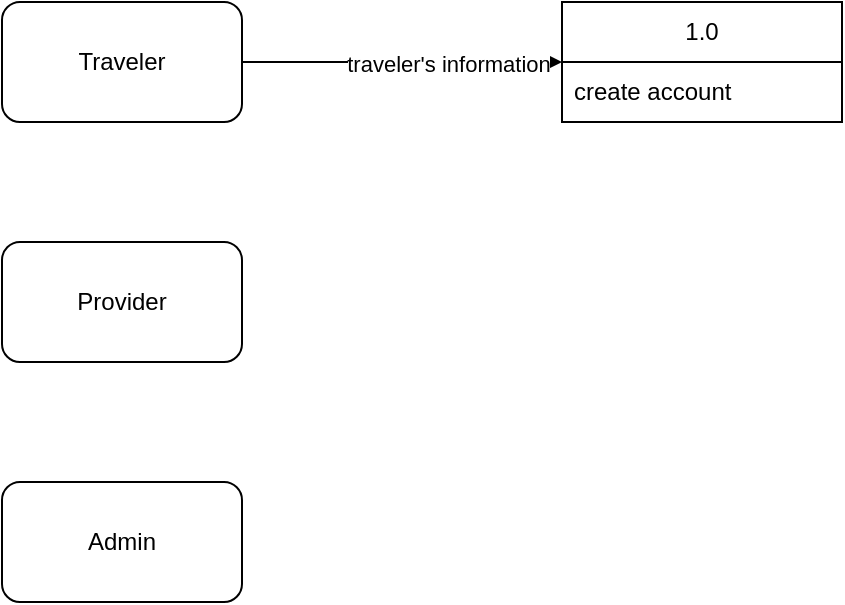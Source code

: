 <mxfile version="22.1.11" type="github">
  <diagram name="Page-1" id="x7pPGoIkAFaXnZ65KSYN">
    <mxGraphModel dx="954" dy="727" grid="1" gridSize="10" guides="1" tooltips="1" connect="1" arrows="1" fold="1" page="1" pageScale="1" pageWidth="850" pageHeight="1100" math="0" shadow="0">
      <root>
        <mxCell id="0" />
        <mxCell id="1" parent="0" />
        <mxCell id="oVwR3Ivo_K4TMXfbhouS-9" style="edgeStyle=orthogonalEdgeStyle;rounded=0;orthogonalLoop=1;jettySize=auto;html=1;exitX=1;exitY=0.5;exitDx=0;exitDy=0;entryX=0;entryY=0.5;entryDx=0;entryDy=0;" edge="1" parent="1" source="oVwR3Ivo_K4TMXfbhouS-1" target="oVwR3Ivo_K4TMXfbhouS-5">
          <mxGeometry relative="1" as="geometry" />
        </mxCell>
        <mxCell id="oVwR3Ivo_K4TMXfbhouS-10" value="traveler&#39;s information" style="edgeLabel;html=1;align=center;verticalAlign=middle;resizable=0;points=[];" vertex="1" connectable="0" parent="oVwR3Ivo_K4TMXfbhouS-9">
          <mxGeometry x="0.287" y="-1" relative="1" as="geometry">
            <mxPoint as="offset" />
          </mxGeometry>
        </mxCell>
        <mxCell id="oVwR3Ivo_K4TMXfbhouS-1" value="Traveler" style="rounded=1;whiteSpace=wrap;html=1;" vertex="1" parent="1">
          <mxGeometry x="40" y="170" width="120" height="60" as="geometry" />
        </mxCell>
        <mxCell id="oVwR3Ivo_K4TMXfbhouS-2" value="Provider" style="rounded=1;whiteSpace=wrap;html=1;" vertex="1" parent="1">
          <mxGeometry x="40" y="290" width="120" height="60" as="geometry" />
        </mxCell>
        <mxCell id="oVwR3Ivo_K4TMXfbhouS-3" value="Admin" style="rounded=1;whiteSpace=wrap;html=1;" vertex="1" parent="1">
          <mxGeometry x="40" y="410" width="120" height="60" as="geometry" />
        </mxCell>
        <mxCell id="oVwR3Ivo_K4TMXfbhouS-5" value="1.0" style="swimlane;fontStyle=0;childLayout=stackLayout;horizontal=1;startSize=30;horizontalStack=0;resizeParent=1;resizeParentMax=0;resizeLast=0;collapsible=1;marginBottom=0;whiteSpace=wrap;html=1;" vertex="1" parent="1">
          <mxGeometry x="320" y="170" width="140" height="60" as="geometry" />
        </mxCell>
        <mxCell id="oVwR3Ivo_K4TMXfbhouS-6" value="create account" style="text;strokeColor=none;fillColor=none;align=left;verticalAlign=middle;spacingLeft=4;spacingRight=4;overflow=hidden;points=[[0,0.5],[1,0.5]];portConstraint=eastwest;rotatable=0;whiteSpace=wrap;html=1;" vertex="1" parent="oVwR3Ivo_K4TMXfbhouS-5">
          <mxGeometry y="30" width="140" height="30" as="geometry" />
        </mxCell>
      </root>
    </mxGraphModel>
  </diagram>
</mxfile>
